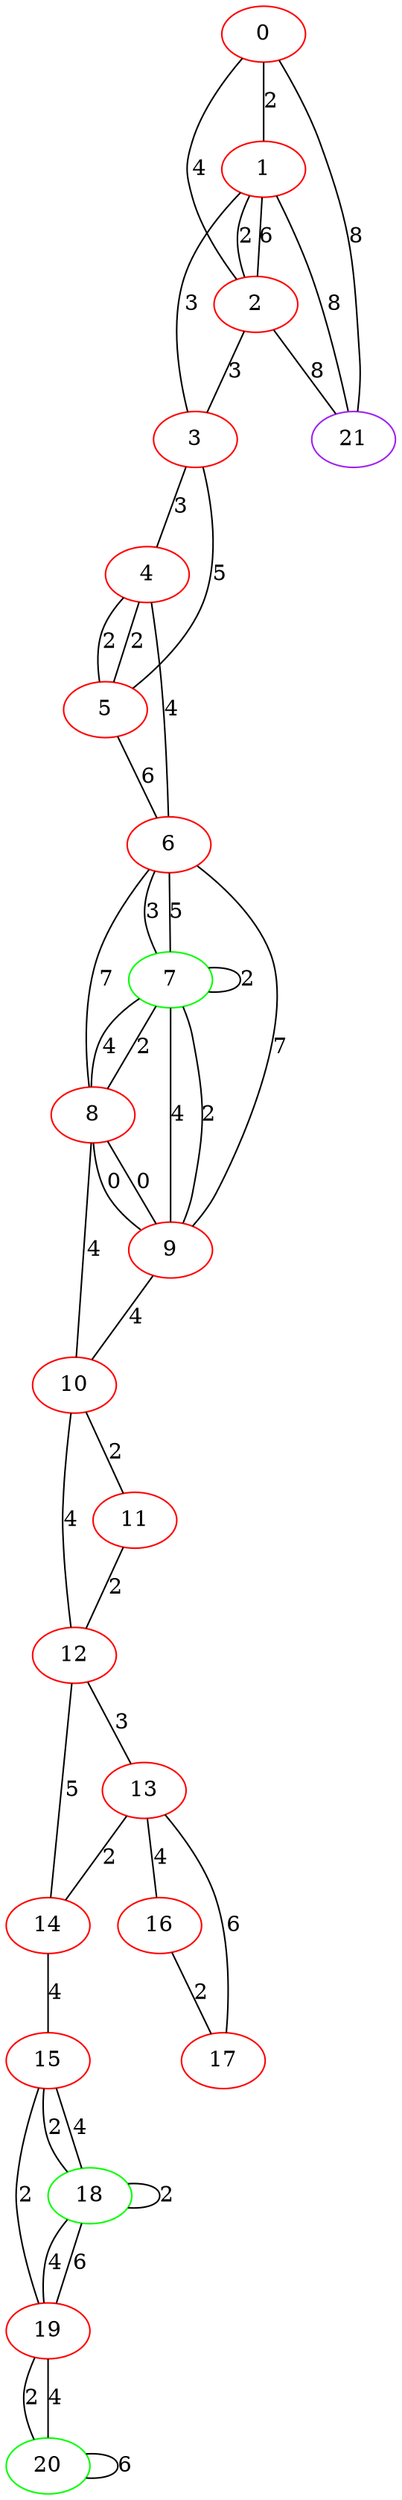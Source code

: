 graph "" {
0 [color=red, weight=1];
1 [color=red, weight=1];
2 [color=red, weight=1];
3 [color=red, weight=1];
4 [color=red, weight=1];
5 [color=red, weight=1];
6 [color=red, weight=1];
7 [color=green, weight=2];
8 [color=red, weight=1];
9 [color=red, weight=1];
10 [color=red, weight=1];
11 [color=red, weight=1];
12 [color=red, weight=1];
13 [color=red, weight=1];
14 [color=red, weight=1];
15 [color=red, weight=1];
16 [color=red, weight=1];
17 [color=red, weight=1];
18 [color=green, weight=2];
19 [color=red, weight=1];
20 [color=green, weight=2];
21 [color=purple, weight=4];
0 -- 1  [key=0, label=2];
0 -- 2  [key=0, label=4];
0 -- 21  [key=0, label=8];
1 -- 2  [key=0, label=6];
1 -- 2  [key=1, label=2];
1 -- 3  [key=0, label=3];
1 -- 21  [key=0, label=8];
2 -- 3  [key=0, label=3];
2 -- 21  [key=0, label=8];
3 -- 4  [key=0, label=3];
3 -- 5  [key=0, label=5];
4 -- 5  [key=0, label=2];
4 -- 5  [key=1, label=2];
4 -- 6  [key=0, label=4];
5 -- 6  [key=0, label=6];
6 -- 8  [key=0, label=7];
6 -- 9  [key=0, label=7];
6 -- 7  [key=0, label=3];
6 -- 7  [key=1, label=5];
7 -- 8  [key=0, label=4];
7 -- 8  [key=1, label=2];
7 -- 9  [key=0, label=4];
7 -- 9  [key=1, label=2];
7 -- 7  [key=0, label=2];
8 -- 9  [key=0, label=0];
8 -- 9  [key=1, label=0];
8 -- 10  [key=0, label=4];
9 -- 10  [key=0, label=4];
10 -- 11  [key=0, label=2];
10 -- 12  [key=0, label=4];
11 -- 12  [key=0, label=2];
12 -- 13  [key=0, label=3];
12 -- 14  [key=0, label=5];
13 -- 16  [key=0, label=4];
13 -- 17  [key=0, label=6];
13 -- 14  [key=0, label=2];
14 -- 15  [key=0, label=4];
15 -- 18  [key=0, label=4];
15 -- 18  [key=1, label=2];
15 -- 19  [key=0, label=2];
16 -- 17  [key=0, label=2];
18 -- 18  [key=0, label=2];
18 -- 19  [key=0, label=6];
18 -- 19  [key=1, label=4];
19 -- 20  [key=0, label=2];
19 -- 20  [key=1, label=4];
20 -- 20  [key=0, label=6];
}
